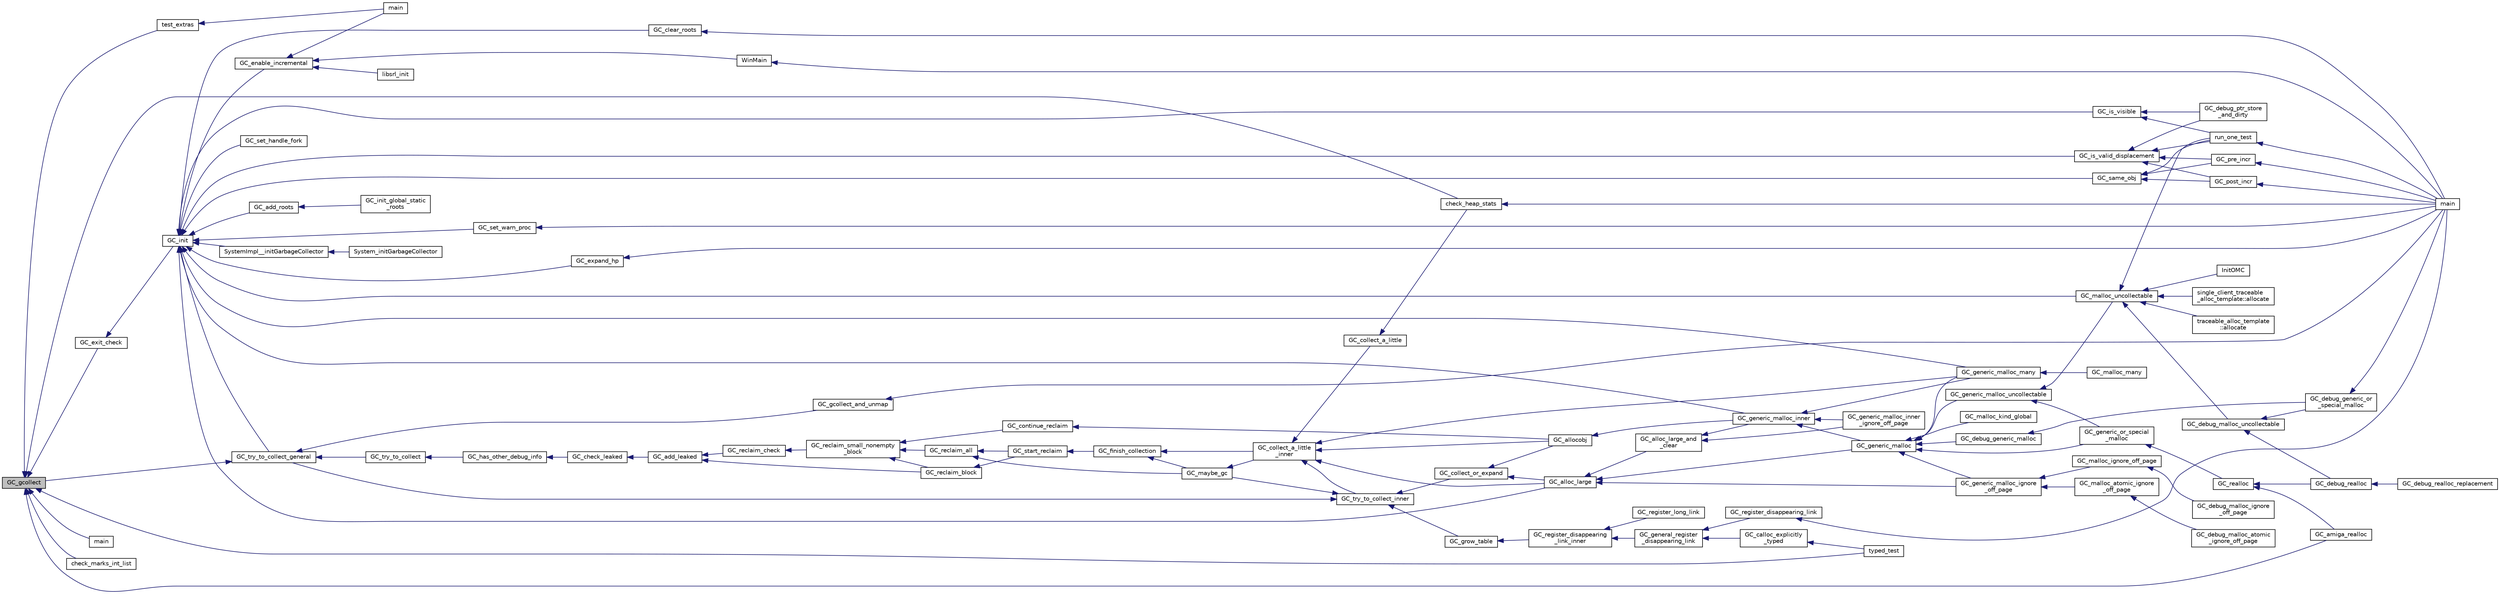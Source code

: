 digraph "GC_gcollect"
{
  edge [fontname="Helvetica",fontsize="10",labelfontname="Helvetica",labelfontsize="10"];
  node [fontname="Helvetica",fontsize="10",shape=record];
  rankdir="LR";
  Node1429 [label="GC_gcollect",height=0.2,width=0.4,color="black", fillcolor="grey75", style="filled", fontcolor="black"];
  Node1429 -> Node1430 [dir="back",color="midnightblue",fontsize="10",style="solid",fontname="Helvetica"];
  Node1430 [label="GC_exit_check",height=0.2,width=0.4,color="black", fillcolor="white", style="filled",URL="$de/dd3/gc_2misc_8c.html#aebed0843915f857a3004b0b9fc88846e"];
  Node1430 -> Node1431 [dir="back",color="midnightblue",fontsize="10",style="solid",fontname="Helvetica"];
  Node1431 [label="GC_init",height=0.2,width=0.4,color="black", fillcolor="white", style="filled",URL="$de/dd3/gc_2misc_8c.html#a16a0e282a07c598595436b79e88d6e00"];
  Node1431 -> Node1432 [dir="back",color="midnightblue",fontsize="10",style="solid",fontname="Helvetica"];
  Node1432 [label="GC_set_handle_fork",height=0.2,width=0.4,color="black", fillcolor="white", style="filled",URL="$de/dd3/gc_2misc_8c.html#af2180ba22a6f398984e28ed2008b5580"];
  Node1431 -> Node1433 [dir="back",color="midnightblue",fontsize="10",style="solid",fontname="Helvetica"];
  Node1433 [label="GC_enable_incremental",height=0.2,width=0.4,color="black", fillcolor="white", style="filled",URL="$de/dd3/gc_2misc_8c.html#a28b48d7c528209a6158075c4e15852d5"];
  Node1433 -> Node1434 [dir="back",color="midnightblue",fontsize="10",style="solid",fontname="Helvetica"];
  Node1434 [label="main",height=0.2,width=0.4,color="black", fillcolor="white", style="filled",URL="$d4/d4a/cordtest_8c.html#a840291bc02cba5474a4cb46a9b9566fe"];
  Node1433 -> Node1435 [dir="back",color="midnightblue",fontsize="10",style="solid",fontname="Helvetica"];
  Node1435 [label="WinMain",height=0.2,width=0.4,color="black", fillcolor="white", style="filled",URL="$dd/d92/de__win_8c.html#a1a82d574f68da3d68ac8b9c0a1dd3645"];
  Node1435 -> Node1436 [dir="back",color="midnightblue",fontsize="10",style="solid",fontname="Helvetica"];
  Node1436 [label="main",height=0.2,width=0.4,color="black", fillcolor="white", style="filled",URL="$d4/d12/3rd_party_2gc_2tests_2test_8c.html#a840291bc02cba5474a4cb46a9b9566fe"];
  Node1433 -> Node1437 [dir="back",color="midnightblue",fontsize="10",style="solid",fontname="Helvetica"];
  Node1437 [label="libsrl_init",height=0.2,width=0.4,color="black", fillcolor="white", style="filled",URL="$de/d1f/staticrootstest_8c.html#a6c08b01ab84bb4fc83f50ca5202614c8"];
  Node1431 -> Node1438 [dir="back",color="midnightblue",fontsize="10",style="solid",fontname="Helvetica"];
  Node1438 [label="GC_set_warn_proc",height=0.2,width=0.4,color="black", fillcolor="white", style="filled",URL="$de/dd3/gc_2misc_8c.html#af7d8732a1092f3f0a5ea4ce4dad151f1"];
  Node1438 -> Node1436 [dir="back",color="midnightblue",fontsize="10",style="solid",fontname="Helvetica"];
  Node1431 -> Node1439 [dir="back",color="midnightblue",fontsize="10",style="solid",fontname="Helvetica"];
  Node1439 [label="GC_try_to_collect_general",height=0.2,width=0.4,color="black", fillcolor="white", style="filled",URL="$d9/d39/alloc_8c.html#a70b496ceee236d78b93b578c73695d6a"];
  Node1439 -> Node1440 [dir="back",color="midnightblue",fontsize="10",style="solid",fontname="Helvetica"];
  Node1440 [label="GC_try_to_collect",height=0.2,width=0.4,color="black", fillcolor="white", style="filled",URL="$d0/daa/gc_8h.html#a404a3dccccd6c1ea22ba2df40a40e8ff"];
  Node1440 -> Node1441 [dir="back",color="midnightblue",fontsize="10",style="solid",fontname="Helvetica"];
  Node1441 [label="GC_has_other_debug_info",height=0.2,width=0.4,color="black", fillcolor="white", style="filled",URL="$de/dbd/dbg__mlc_8h.html#a1e8d4ec327bfee97d5936431e51c3ef6"];
  Node1441 -> Node1442 [dir="back",color="midnightblue",fontsize="10",style="solid",fontname="Helvetica"];
  Node1442 [label="GC_check_leaked",height=0.2,width=0.4,color="black", fillcolor="white", style="filled",URL="$dd/d79/gc__priv_8h.html#a4985b7b1cc5846b5fc372ada1a410071"];
  Node1442 -> Node1443 [dir="back",color="midnightblue",fontsize="10",style="solid",fontname="Helvetica"];
  Node1443 [label="GC_add_leaked",height=0.2,width=0.4,color="black", fillcolor="white", style="filled",URL="$d7/d0b/reclaim_8c.html#afccf6e87c1d8bdbe9ea41221a3dc78ad"];
  Node1443 -> Node1444 [dir="back",color="midnightblue",fontsize="10",style="solid",fontname="Helvetica"];
  Node1444 [label="GC_reclaim_check",height=0.2,width=0.4,color="black", fillcolor="white", style="filled",URL="$d7/d0b/reclaim_8c.html#a0bf4ca5537f7291287c78c2b67194525"];
  Node1444 -> Node1445 [dir="back",color="midnightblue",fontsize="10",style="solid",fontname="Helvetica"];
  Node1445 [label="GC_reclaim_small_nonempty\l_block",height=0.2,width=0.4,color="black", fillcolor="white", style="filled",URL="$d7/d0b/reclaim_8c.html#a713b42be146628271b9fceb7e768ded4"];
  Node1445 -> Node1446 [dir="back",color="midnightblue",fontsize="10",style="solid",fontname="Helvetica"];
  Node1446 [label="GC_reclaim_block",height=0.2,width=0.4,color="black", fillcolor="white", style="filled",URL="$d7/d0b/reclaim_8c.html#a7721e31790b860809f5b25aef40ac673"];
  Node1446 -> Node1447 [dir="back",color="midnightblue",fontsize="10",style="solid",fontname="Helvetica"];
  Node1447 [label="GC_start_reclaim",height=0.2,width=0.4,color="black", fillcolor="white", style="filled",URL="$d7/d0b/reclaim_8c.html#a3666aa541ecf7bdfc4fe66ce4f5df4f6"];
  Node1447 -> Node1448 [dir="back",color="midnightblue",fontsize="10",style="solid",fontname="Helvetica"];
  Node1448 [label="GC_finish_collection",height=0.2,width=0.4,color="black", fillcolor="white", style="filled",URL="$d9/d39/alloc_8c.html#a3c34c8a98cd8b3be1725944ba54701ad"];
  Node1448 -> Node1449 [dir="back",color="midnightblue",fontsize="10",style="solid",fontname="Helvetica"];
  Node1449 [label="GC_maybe_gc",height=0.2,width=0.4,color="black", fillcolor="white", style="filled",URL="$d9/d39/alloc_8c.html#a052bd8f73260d5517da328ec80bf2803"];
  Node1449 -> Node1450 [dir="back",color="midnightblue",fontsize="10",style="solid",fontname="Helvetica"];
  Node1450 [label="GC_collect_a_little\l_inner",height=0.2,width=0.4,color="black", fillcolor="white", style="filled",URL="$dd/d79/gc__priv_8h.html#aa4521e4ff77319368671db2f7cc56ca4"];
  Node1450 -> Node1451 [dir="back",color="midnightblue",fontsize="10",style="solid",fontname="Helvetica"];
  Node1451 [label="GC_try_to_collect_inner",height=0.2,width=0.4,color="black", fillcolor="white", style="filled",URL="$dd/d79/gc__priv_8h.html#af60286da753d7a995485d54ac90e92a0"];
  Node1451 -> Node1449 [dir="back",color="midnightblue",fontsize="10",style="solid",fontname="Helvetica"];
  Node1451 -> Node1439 [dir="back",color="midnightblue",fontsize="10",style="solid",fontname="Helvetica"];
  Node1451 -> Node1452 [dir="back",color="midnightblue",fontsize="10",style="solid",fontname="Helvetica"];
  Node1452 [label="GC_collect_or_expand",height=0.2,width=0.4,color="black", fillcolor="white", style="filled",URL="$dd/d79/gc__priv_8h.html#acb06e7c173d06f0abd7350495703ebed"];
  Node1452 -> Node1453 [dir="back",color="midnightblue",fontsize="10",style="solid",fontname="Helvetica"];
  Node1453 [label="GC_allocobj",height=0.2,width=0.4,color="black", fillcolor="white", style="filled",URL="$dd/d79/gc__priv_8h.html#a42091079fb5139a3446c4b4afebc542c"];
  Node1453 -> Node1454 [dir="back",color="midnightblue",fontsize="10",style="solid",fontname="Helvetica"];
  Node1454 [label="GC_generic_malloc_inner",height=0.2,width=0.4,color="black", fillcolor="white", style="filled",URL="$d6/dcd/malloc_8c.html#aaf1ed9de3698d4fdb54f7f73b2dd253e"];
  Node1454 -> Node1455 [dir="back",color="midnightblue",fontsize="10",style="solid",fontname="Helvetica"];
  Node1455 [label="GC_generic_malloc_inner\l_ignore_off_page",height=0.2,width=0.4,color="black", fillcolor="white", style="filled",URL="$d6/dcd/malloc_8c.html#abe43a78928b4a084553d8f70b899cae5"];
  Node1454 -> Node1456 [dir="back",color="midnightblue",fontsize="10",style="solid",fontname="Helvetica"];
  Node1456 [label="GC_generic_malloc",height=0.2,width=0.4,color="black", fillcolor="white", style="filled",URL="$d6/dcd/malloc_8c.html#aa90ce9ffd281a1d15e178cfe413d0871"];
  Node1456 -> Node1457 [dir="back",color="midnightblue",fontsize="10",style="solid",fontname="Helvetica"];
  Node1457 [label="GC_debug_generic_malloc",height=0.2,width=0.4,color="black", fillcolor="white", style="filled",URL="$d3/d7b/dbg__mlc_8c.html#a3505b3ba390ef6ab0a02b285e362aec4"];
  Node1457 -> Node1458 [dir="back",color="midnightblue",fontsize="10",style="solid",fontname="Helvetica"];
  Node1458 [label="GC_debug_generic_or\l_special_malloc",height=0.2,width=0.4,color="black", fillcolor="white", style="filled",URL="$d3/d7b/dbg__mlc_8c.html#ada673c25a47f93bafd2ba42d94aa01a3"];
  Node1458 -> Node1436 [dir="back",color="midnightblue",fontsize="10",style="solid",fontname="Helvetica"];
  Node1456 -> Node1459 [dir="back",color="midnightblue",fontsize="10",style="solid",fontname="Helvetica"];
  Node1459 [label="GC_malloc_kind_global",height=0.2,width=0.4,color="black", fillcolor="white", style="filled",URL="$d6/dcd/malloc_8c.html#ac933f227988d5dcd653f076434c32daf"];
  Node1456 -> Node1460 [dir="back",color="midnightblue",fontsize="10",style="solid",fontname="Helvetica"];
  Node1460 [label="GC_generic_malloc_uncollectable",height=0.2,width=0.4,color="black", fillcolor="white", style="filled",URL="$d6/dcd/malloc_8c.html#ae353dabc0de53073b5a7c3f1457d11ad"];
  Node1460 -> Node1461 [dir="back",color="midnightblue",fontsize="10",style="solid",fontname="Helvetica"];
  Node1461 [label="GC_malloc_uncollectable",height=0.2,width=0.4,color="black", fillcolor="white", style="filled",URL="$d6/dcd/malloc_8c.html#a1664c324e1906f349bf662027c3126f5"];
  Node1461 -> Node1462 [dir="back",color="midnightblue",fontsize="10",style="solid",fontname="Helvetica"];
  Node1462 [label="GC_debug_malloc_uncollectable",height=0.2,width=0.4,color="black", fillcolor="white", style="filled",URL="$d3/d7b/dbg__mlc_8c.html#a74f5506c22097e531b809369b444a335"];
  Node1462 -> Node1463 [dir="back",color="midnightblue",fontsize="10",style="solid",fontname="Helvetica"];
  Node1463 [label="GC_debug_realloc",height=0.2,width=0.4,color="black", fillcolor="white", style="filled",URL="$d0/daa/gc_8h.html#ac0fc85cd6aabd28cd9483c12d4e8514f"];
  Node1463 -> Node1464 [dir="back",color="midnightblue",fontsize="10",style="solid",fontname="Helvetica"];
  Node1464 [label="GC_debug_realloc_replacement",height=0.2,width=0.4,color="black", fillcolor="white", style="filled",URL="$d3/d7b/dbg__mlc_8c.html#a92bfe9ab938a109d9444b1f1a896b763"];
  Node1462 -> Node1458 [dir="back",color="midnightblue",fontsize="10",style="solid",fontname="Helvetica"];
  Node1461 -> Node1465 [dir="back",color="midnightblue",fontsize="10",style="solid",fontname="Helvetica"];
  Node1465 [label="single_client_traceable\l_alloc_template::allocate",height=0.2,width=0.4,color="black", fillcolor="white", style="filled",URL="$d6/d6f/classsingle__client__traceable__alloc__template.html#a0e0fc2ccede260fcacf348082fa81680"];
  Node1461 -> Node1466 [dir="back",color="midnightblue",fontsize="10",style="solid",fontname="Helvetica"];
  Node1466 [label="traceable_alloc_template\l::allocate",height=0.2,width=0.4,color="black", fillcolor="white", style="filled",URL="$db/d9f/classtraceable__alloc__template.html#ac2c07fc218733476be8ca4ac0e41f505"];
  Node1461 -> Node1467 [dir="back",color="midnightblue",fontsize="10",style="solid",fontname="Helvetica"];
  Node1467 [label="run_one_test",height=0.2,width=0.4,color="black", fillcolor="white", style="filled",URL="$d4/d12/3rd_party_2gc_2tests_2test_8c.html#a3b194f0711aa5c8878f77b3809918845"];
  Node1467 -> Node1436 [dir="back",color="midnightblue",fontsize="10",style="solid",fontname="Helvetica"];
  Node1461 -> Node1468 [dir="back",color="midnightblue",fontsize="10",style="solid",fontname="Helvetica"];
  Node1468 [label="InitOMC",height=0.2,width=0.4,color="black", fillcolor="white", style="filled",URL="$d2/d87/_o_m_c_8cpp.html#a10355828ede503a231b73ff5b852a040"];
  Node1460 -> Node1469 [dir="back",color="midnightblue",fontsize="10",style="solid",fontname="Helvetica"];
  Node1469 [label="GC_generic_or_special\l_malloc",height=0.2,width=0.4,color="black", fillcolor="white", style="filled",URL="$dc/d51/mallocx_8c.html#a83549b396fda612e216481b778c3b99e"];
  Node1469 -> Node1470 [dir="back",color="midnightblue",fontsize="10",style="solid",fontname="Helvetica"];
  Node1470 [label="GC_realloc",height=0.2,width=0.4,color="black", fillcolor="white", style="filled",URL="$dc/d51/mallocx_8c.html#af58fe77f2f791173c8e662093baef8ab"];
  Node1470 -> Node1463 [dir="back",color="midnightblue",fontsize="10",style="solid",fontname="Helvetica"];
  Node1470 -> Node1471 [dir="back",color="midnightblue",fontsize="10",style="solid",fontname="Helvetica"];
  Node1471 [label="GC_amiga_realloc",height=0.2,width=0.4,color="black", fillcolor="white", style="filled",URL="$df/db9/_amiga_o_s_8c.html#a7c1ecf244dbbc680b785e85392d3c2b6"];
  Node1456 -> Node1469 [dir="back",color="midnightblue",fontsize="10",style="solid",fontname="Helvetica"];
  Node1456 -> Node1472 [dir="back",color="midnightblue",fontsize="10",style="solid",fontname="Helvetica"];
  Node1472 [label="GC_generic_malloc_ignore\l_off_page",height=0.2,width=0.4,color="black", fillcolor="white", style="filled",URL="$dc/d51/mallocx_8c.html#a666f6524ec2c14f31b10f63e972877b6"];
  Node1472 -> Node1473 [dir="back",color="midnightblue",fontsize="10",style="solid",fontname="Helvetica"];
  Node1473 [label="GC_malloc_ignore_off_page",height=0.2,width=0.4,color="black", fillcolor="white", style="filled",URL="$dc/d51/mallocx_8c.html#ad4cb48bfb59680606ac2daabf49020a2"];
  Node1473 -> Node1474 [dir="back",color="midnightblue",fontsize="10",style="solid",fontname="Helvetica"];
  Node1474 [label="GC_debug_malloc_ignore\l_off_page",height=0.2,width=0.4,color="black", fillcolor="white", style="filled",URL="$d3/d7b/dbg__mlc_8c.html#a771191c92e9576ad5dbaa50a411eb83a"];
  Node1472 -> Node1475 [dir="back",color="midnightblue",fontsize="10",style="solid",fontname="Helvetica"];
  Node1475 [label="GC_malloc_atomic_ignore\l_off_page",height=0.2,width=0.4,color="black", fillcolor="white", style="filled",URL="$dc/d51/mallocx_8c.html#a44e801869fdd6d2ac67edc3e0e787143"];
  Node1475 -> Node1476 [dir="back",color="midnightblue",fontsize="10",style="solid",fontname="Helvetica"];
  Node1476 [label="GC_debug_malloc_atomic\l_ignore_off_page",height=0.2,width=0.4,color="black", fillcolor="white", style="filled",URL="$d3/d7b/dbg__mlc_8c.html#a586cc8602689cb916e468988a5508c9c"];
  Node1456 -> Node1477 [dir="back",color="midnightblue",fontsize="10",style="solid",fontname="Helvetica"];
  Node1477 [label="GC_generic_malloc_many",height=0.2,width=0.4,color="black", fillcolor="white", style="filled",URL="$dc/d51/mallocx_8c.html#a9fe588b11aefcb234477af209301a04e"];
  Node1477 -> Node1478 [dir="back",color="midnightblue",fontsize="10",style="solid",fontname="Helvetica"];
  Node1478 [label="GC_malloc_many",height=0.2,width=0.4,color="black", fillcolor="white", style="filled",URL="$dc/d51/mallocx_8c.html#a2fcfcf43aeb0b574cb95d3959e009ae0"];
  Node1454 -> Node1477 [dir="back",color="midnightblue",fontsize="10",style="solid",fontname="Helvetica"];
  Node1452 -> Node1479 [dir="back",color="midnightblue",fontsize="10",style="solid",fontname="Helvetica"];
  Node1479 [label="GC_alloc_large",height=0.2,width=0.4,color="black", fillcolor="white", style="filled",URL="$d6/dcd/malloc_8c.html#a758db4d9bd590df7e5109b1f445ca78b"];
  Node1479 -> Node1480 [dir="back",color="midnightblue",fontsize="10",style="solid",fontname="Helvetica"];
  Node1480 [label="GC_alloc_large_and\l_clear",height=0.2,width=0.4,color="black", fillcolor="white", style="filled",URL="$d6/dcd/malloc_8c.html#add822b71ebb231a3401ff6970d29a95a"];
  Node1480 -> Node1454 [dir="back",color="midnightblue",fontsize="10",style="solid",fontname="Helvetica"];
  Node1480 -> Node1455 [dir="back",color="midnightblue",fontsize="10",style="solid",fontname="Helvetica"];
  Node1479 -> Node1456 [dir="back",color="midnightblue",fontsize="10",style="solid",fontname="Helvetica"];
  Node1479 -> Node1472 [dir="back",color="midnightblue",fontsize="10",style="solid",fontname="Helvetica"];
  Node1451 -> Node1481 [dir="back",color="midnightblue",fontsize="10",style="solid",fontname="Helvetica"];
  Node1481 [label="GC_grow_table",height=0.2,width=0.4,color="black", fillcolor="white", style="filled",URL="$d3/d1e/finalize_8c.html#a716b17230f6f6e17b29bc7335984735a"];
  Node1481 -> Node1482 [dir="back",color="midnightblue",fontsize="10",style="solid",fontname="Helvetica"];
  Node1482 [label="GC_register_disappearing\l_link_inner",height=0.2,width=0.4,color="black", fillcolor="white", style="filled",URL="$d3/d1e/finalize_8c.html#aa16063c0d8d9f6babcd6dba879d5a442"];
  Node1482 -> Node1483 [dir="back",color="midnightblue",fontsize="10",style="solid",fontname="Helvetica"];
  Node1483 [label="GC_general_register\l_disappearing_link",height=0.2,width=0.4,color="black", fillcolor="white", style="filled",URL="$d0/daa/gc_8h.html#a7c25a92ce3774dcf77f7e8aa67cafcca"];
  Node1483 -> Node1484 [dir="back",color="midnightblue",fontsize="10",style="solid",fontname="Helvetica"];
  Node1484 [label="GC_register_disappearing_link",height=0.2,width=0.4,color="black", fillcolor="white", style="filled",URL="$d0/daa/gc_8h.html#a80b68728c84611414c19be11fa9af834"];
  Node1484 -> Node1436 [dir="back",color="midnightblue",fontsize="10",style="solid",fontname="Helvetica"];
  Node1483 -> Node1485 [dir="back",color="midnightblue",fontsize="10",style="solid",fontname="Helvetica"];
  Node1485 [label="GC_calloc_explicitly\l_typed",height=0.2,width=0.4,color="black", fillcolor="white", style="filled",URL="$d1/d53/typd__mlc_8c.html#a4f5c4433dce432ae52216a9bf1fd9a20"];
  Node1485 -> Node1486 [dir="back",color="midnightblue",fontsize="10",style="solid",fontname="Helvetica"];
  Node1486 [label="typed_test",height=0.2,width=0.4,color="black", fillcolor="white", style="filled",URL="$d4/d12/3rd_party_2gc_2tests_2test_8c.html#a3047bb18240fab4f191d42576eade94e"];
  Node1482 -> Node1487 [dir="back",color="midnightblue",fontsize="10",style="solid",fontname="Helvetica"];
  Node1487 [label="GC_register_long_link",height=0.2,width=0.4,color="black", fillcolor="white", style="filled",URL="$d0/daa/gc_8h.html#a4cdca6df52e816077912e81282e509e7"];
  Node1450 -> Node1488 [dir="back",color="midnightblue",fontsize="10",style="solid",fontname="Helvetica"];
  Node1488 [label="GC_collect_a_little",height=0.2,width=0.4,color="black", fillcolor="white", style="filled",URL="$d0/daa/gc_8h.html#a785bf4708154dda0cba2a6e299f65fe6"];
  Node1488 -> Node1489 [dir="back",color="midnightblue",fontsize="10",style="solid",fontname="Helvetica"];
  Node1489 [label="check_heap_stats",height=0.2,width=0.4,color="black", fillcolor="white", style="filled",URL="$d4/d12/3rd_party_2gc_2tests_2test_8c.html#a668cddfb86d2c85b386a9e873f0e7e3b"];
  Node1489 -> Node1436 [dir="back",color="midnightblue",fontsize="10",style="solid",fontname="Helvetica"];
  Node1450 -> Node1453 [dir="back",color="midnightblue",fontsize="10",style="solid",fontname="Helvetica"];
  Node1450 -> Node1479 [dir="back",color="midnightblue",fontsize="10",style="solid",fontname="Helvetica"];
  Node1450 -> Node1477 [dir="back",color="midnightblue",fontsize="10",style="solid",fontname="Helvetica"];
  Node1448 -> Node1450 [dir="back",color="midnightblue",fontsize="10",style="solid",fontname="Helvetica"];
  Node1445 -> Node1490 [dir="back",color="midnightblue",fontsize="10",style="solid",fontname="Helvetica"];
  Node1490 [label="GC_continue_reclaim",height=0.2,width=0.4,color="black", fillcolor="white", style="filled",URL="$d7/d0b/reclaim_8c.html#a4b7e63fd38cccdf37ef77d2f2d7260a7"];
  Node1490 -> Node1453 [dir="back",color="midnightblue",fontsize="10",style="solid",fontname="Helvetica"];
  Node1445 -> Node1491 [dir="back",color="midnightblue",fontsize="10",style="solid",fontname="Helvetica"];
  Node1491 [label="GC_reclaim_all",height=0.2,width=0.4,color="black", fillcolor="white", style="filled",URL="$d7/d0b/reclaim_8c.html#a07f36a322f6a08a42590b6b6933836c1"];
  Node1491 -> Node1449 [dir="back",color="midnightblue",fontsize="10",style="solid",fontname="Helvetica"];
  Node1491 -> Node1447 [dir="back",color="midnightblue",fontsize="10",style="solid",fontname="Helvetica"];
  Node1443 -> Node1446 [dir="back",color="midnightblue",fontsize="10",style="solid",fontname="Helvetica"];
  Node1439 -> Node1429 [dir="back",color="midnightblue",fontsize="10",style="solid",fontname="Helvetica"];
  Node1439 -> Node1492 [dir="back",color="midnightblue",fontsize="10",style="solid",fontname="Helvetica"];
  Node1492 [label="GC_gcollect_and_unmap",height=0.2,width=0.4,color="black", fillcolor="white", style="filled",URL="$d0/daa/gc_8h.html#a1ecc2296689777f705083307b50cd139"];
  Node1492 -> Node1436 [dir="back",color="midnightblue",fontsize="10",style="solid",fontname="Helvetica"];
  Node1431 -> Node1493 [dir="back",color="midnightblue",fontsize="10",style="solid",fontname="Helvetica"];
  Node1493 [label="GC_expand_hp",height=0.2,width=0.4,color="black", fillcolor="white", style="filled",URL="$d0/daa/gc_8h.html#a7eb7c135ee0716354c0061dd2d87dd8b"];
  Node1493 -> Node1436 [dir="back",color="midnightblue",fontsize="10",style="solid",fontname="Helvetica"];
  Node1431 -> Node1479 [dir="back",color="midnightblue",fontsize="10",style="solid",fontname="Helvetica"];
  Node1431 -> Node1454 [dir="back",color="midnightblue",fontsize="10",style="solid",fontname="Helvetica"];
  Node1431 -> Node1461 [dir="back",color="midnightblue",fontsize="10",style="solid",fontname="Helvetica"];
  Node1431 -> Node1477 [dir="back",color="midnightblue",fontsize="10",style="solid",fontname="Helvetica"];
  Node1431 -> Node1494 [dir="back",color="midnightblue",fontsize="10",style="solid",fontname="Helvetica"];
  Node1494 [label="GC_add_roots",height=0.2,width=0.4,color="black", fillcolor="white", style="filled",URL="$dd/d54/mark__rts_8c.html#ac7c3d4466f482afa563fa179d878df45"];
  Node1494 -> Node1495 [dir="back",color="midnightblue",fontsize="10",style="solid",fontname="Helvetica"];
  Node1495 [label="GC_init_global_static\l_roots",height=0.2,width=0.4,color="black", fillcolor="white", style="filled",URL="$dc/d33/init__global__static__roots_8cpp.html#aa5562681b50743592667012c6b875411"];
  Node1431 -> Node1496 [dir="back",color="midnightblue",fontsize="10",style="solid",fontname="Helvetica"];
  Node1496 [label="GC_clear_roots",height=0.2,width=0.4,color="black", fillcolor="white", style="filled",URL="$dd/d54/mark__rts_8c.html#ab122905e6bba46a5258e633336141543"];
  Node1496 -> Node1436 [dir="back",color="midnightblue",fontsize="10",style="solid",fontname="Helvetica"];
  Node1431 -> Node1497 [dir="back",color="midnightblue",fontsize="10",style="solid",fontname="Helvetica"];
  Node1497 [label="GC_same_obj",height=0.2,width=0.4,color="black", fillcolor="white", style="filled",URL="$df/d07/ptr__chck_8c.html#a07133f40eb3b6bcc25c316ff1c33ad09"];
  Node1497 -> Node1498 [dir="back",color="midnightblue",fontsize="10",style="solid",fontname="Helvetica"];
  Node1498 [label="GC_pre_incr",height=0.2,width=0.4,color="black", fillcolor="white", style="filled",URL="$df/d07/ptr__chck_8c.html#af54d43c4436e9883019299abcbdf057c"];
  Node1498 -> Node1436 [dir="back",color="midnightblue",fontsize="10",style="solid",fontname="Helvetica"];
  Node1497 -> Node1499 [dir="back",color="midnightblue",fontsize="10",style="solid",fontname="Helvetica"];
  Node1499 [label="GC_post_incr",height=0.2,width=0.4,color="black", fillcolor="white", style="filled",URL="$df/d07/ptr__chck_8c.html#a22a67595a3f1740724b01f3416ef5541"];
  Node1499 -> Node1436 [dir="back",color="midnightblue",fontsize="10",style="solid",fontname="Helvetica"];
  Node1497 -> Node1467 [dir="back",color="midnightblue",fontsize="10",style="solid",fontname="Helvetica"];
  Node1431 -> Node1500 [dir="back",color="midnightblue",fontsize="10",style="solid",fontname="Helvetica"];
  Node1500 [label="GC_is_valid_displacement",height=0.2,width=0.4,color="black", fillcolor="white", style="filled",URL="$df/d07/ptr__chck_8c.html#a6694713c7953d374c0f091a42845ad3d"];
  Node1500 -> Node1501 [dir="back",color="midnightblue",fontsize="10",style="solid",fontname="Helvetica"];
  Node1501 [label="GC_debug_ptr_store\l_and_dirty",height=0.2,width=0.4,color="black", fillcolor="white", style="filled",URL="$d0/daa/gc_8h.html#a6bfbb76ce93eedfb9fc0a64659e26c71"];
  Node1500 -> Node1498 [dir="back",color="midnightblue",fontsize="10",style="solid",fontname="Helvetica"];
  Node1500 -> Node1499 [dir="back",color="midnightblue",fontsize="10",style="solid",fontname="Helvetica"];
  Node1500 -> Node1467 [dir="back",color="midnightblue",fontsize="10",style="solid",fontname="Helvetica"];
  Node1431 -> Node1502 [dir="back",color="midnightblue",fontsize="10",style="solid",fontname="Helvetica"];
  Node1502 [label="GC_is_visible",height=0.2,width=0.4,color="black", fillcolor="white", style="filled",URL="$df/d07/ptr__chck_8c.html#aef9e284e784846706fd7417213165736"];
  Node1502 -> Node1501 [dir="back",color="midnightblue",fontsize="10",style="solid",fontname="Helvetica"];
  Node1502 -> Node1467 [dir="back",color="midnightblue",fontsize="10",style="solid",fontname="Helvetica"];
  Node1431 -> Node1503 [dir="back",color="midnightblue",fontsize="10",style="solid",fontname="Helvetica"];
  Node1503 [label="SystemImpl__initGarbageCollector",height=0.2,width=0.4,color="black", fillcolor="white", style="filled",URL="$db/d35/systemimpl_8h.html#a876cc79b432f0e4c00a45f86ab662555"];
  Node1503 -> Node1504 [dir="back",color="midnightblue",fontsize="10",style="solid",fontname="Helvetica"];
  Node1504 [label="System_initGarbageCollector",height=0.2,width=0.4,color="black", fillcolor="white", style="filled",URL="$df/ddc/_system__omc_8c.html#a935852f9255ce08aa40ccd3ce9c31c72"];
  Node1429 -> Node1505 [dir="back",color="midnightblue",fontsize="10",style="solid",fontname="Helvetica"];
  Node1505 [label="test_extras",height=0.2,width=0.4,color="black", fillcolor="white", style="filled",URL="$d4/d4a/cordtest_8c.html#a41666cce4e83b24e3d42af892b182644"];
  Node1505 -> Node1434 [dir="back",color="midnightblue",fontsize="10",style="solid",fontname="Helvetica"];
  Node1429 -> Node1471 [dir="back",color="midnightblue",fontsize="10",style="solid",fontname="Helvetica"];
  Node1429 -> Node1506 [dir="back",color="midnightblue",fontsize="10",style="solid",fontname="Helvetica"];
  Node1506 [label="main",height=0.2,width=0.4,color="black", fillcolor="white", style="filled",URL="$db/d36/smash__test_8c.html#a840291bc02cba5474a4cb46a9b9566fe"];
  Node1429 -> Node1507 [dir="back",color="midnightblue",fontsize="10",style="solid",fontname="Helvetica"];
  Node1507 [label="check_marks_int_list",height=0.2,width=0.4,color="black", fillcolor="white", style="filled",URL="$d4/d12/3rd_party_2gc_2tests_2test_8c.html#ac6dbf9420593639ba86d505e057889e4"];
  Node1429 -> Node1486 [dir="back",color="midnightblue",fontsize="10",style="solid",fontname="Helvetica"];
  Node1429 -> Node1489 [dir="back",color="midnightblue",fontsize="10",style="solid",fontname="Helvetica"];
}
